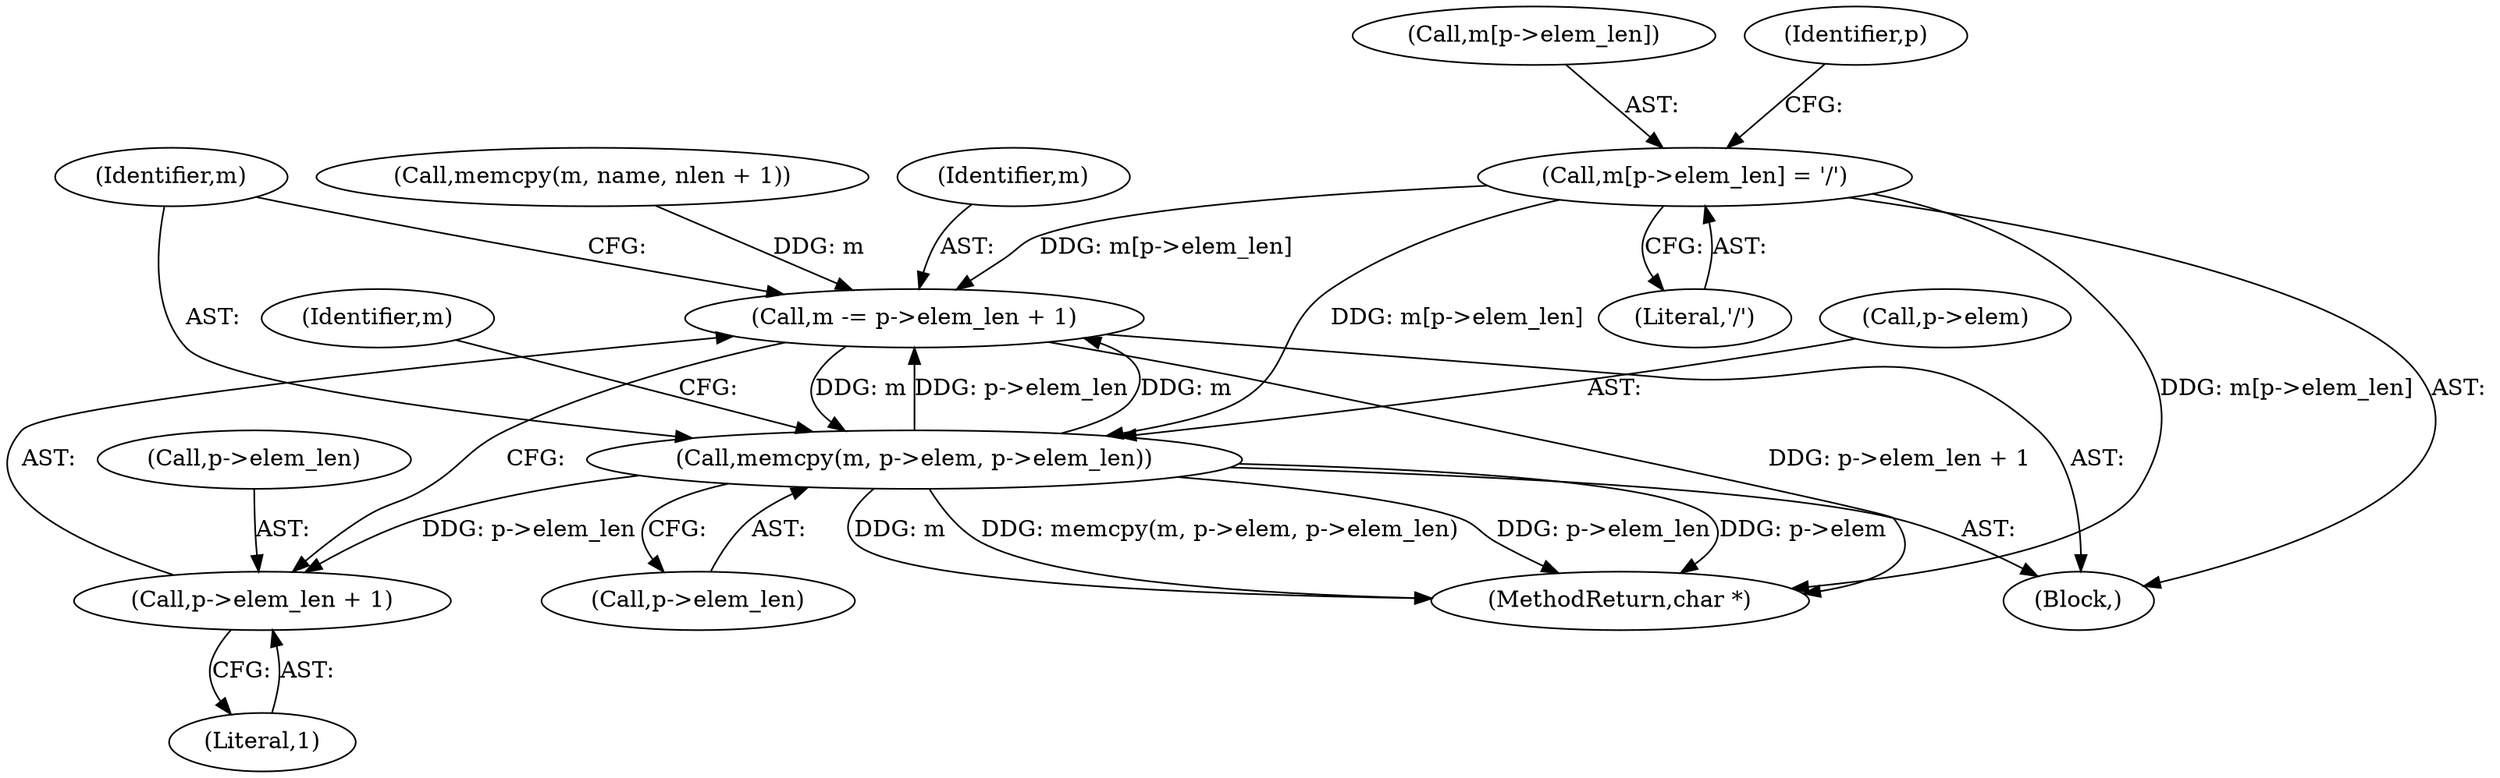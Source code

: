 digraph "0_git_34fa79a6cde56d6d428ab0d3160cb094ebad3305_0@array" {
"1000190" [label="(Call,m[p->elem_len] = '/')"];
"1000175" [label="(Call,m -= p->elem_len + 1)"];
"1000182" [label="(Call,memcpy(m, p->elem, p->elem_len))"];
"1000177" [label="(Call,p->elem_len + 1)"];
"1000176" [label="(Identifier,m)"];
"1000181" [label="(Literal,1)"];
"1000177" [label="(Call,p->elem_len + 1)"];
"1000174" [label="(Block,)"];
"1000190" [label="(Call,m[p->elem_len] = '/')"];
"1000199" [label="(MethodReturn,char *)"];
"1000153" [label="(Call,memcpy(m, name, nlen + 1))"];
"1000184" [label="(Call,p->elem)"];
"1000191" [label="(Call,m[p->elem_len])"];
"1000175" [label="(Call,m -= p->elem_len + 1)"];
"1000183" [label="(Identifier,m)"];
"1000192" [label="(Identifier,m)"];
"1000182" [label="(Call,memcpy(m, p->elem, p->elem_len))"];
"1000165" [label="(Identifier,p)"];
"1000187" [label="(Call,p->elem_len)"];
"1000196" [label="(Literal,'/')"];
"1000178" [label="(Call,p->elem_len)"];
"1000190" -> "1000174"  [label="AST: "];
"1000190" -> "1000196"  [label="CFG: "];
"1000191" -> "1000190"  [label="AST: "];
"1000196" -> "1000190"  [label="AST: "];
"1000165" -> "1000190"  [label="CFG: "];
"1000190" -> "1000199"  [label="DDG: m[p->elem_len]"];
"1000190" -> "1000175"  [label="DDG: m[p->elem_len]"];
"1000190" -> "1000182"  [label="DDG: m[p->elem_len]"];
"1000175" -> "1000174"  [label="AST: "];
"1000175" -> "1000177"  [label="CFG: "];
"1000176" -> "1000175"  [label="AST: "];
"1000177" -> "1000175"  [label="AST: "];
"1000183" -> "1000175"  [label="CFG: "];
"1000175" -> "1000199"  [label="DDG: p->elem_len + 1"];
"1000182" -> "1000175"  [label="DDG: p->elem_len"];
"1000182" -> "1000175"  [label="DDG: m"];
"1000153" -> "1000175"  [label="DDG: m"];
"1000175" -> "1000182"  [label="DDG: m"];
"1000182" -> "1000174"  [label="AST: "];
"1000182" -> "1000187"  [label="CFG: "];
"1000183" -> "1000182"  [label="AST: "];
"1000184" -> "1000182"  [label="AST: "];
"1000187" -> "1000182"  [label="AST: "];
"1000192" -> "1000182"  [label="CFG: "];
"1000182" -> "1000199"  [label="DDG: memcpy(m, p->elem, p->elem_len)"];
"1000182" -> "1000199"  [label="DDG: p->elem_len"];
"1000182" -> "1000199"  [label="DDG: p->elem"];
"1000182" -> "1000199"  [label="DDG: m"];
"1000182" -> "1000177"  [label="DDG: p->elem_len"];
"1000177" -> "1000181"  [label="CFG: "];
"1000178" -> "1000177"  [label="AST: "];
"1000181" -> "1000177"  [label="AST: "];
}
